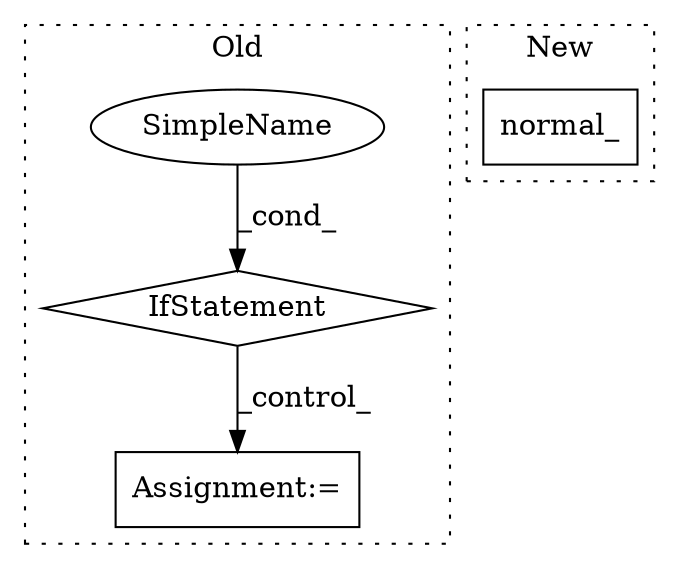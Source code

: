 digraph G {
subgraph cluster0 {
1 [label="IfStatement" a="25" s="2217,2257" l="4,2" shape="diamond"];
3 [label="Assignment:=" a="7" s="2281" l="1" shape="box"];
4 [label="SimpleName" a="42" s="" l="" shape="ellipse"];
label = "Old";
style="dotted";
}
subgraph cluster1 {
2 [label="normal_" a="32" s="2357" l="9" shape="box"];
label = "New";
style="dotted";
}
1 -> 3 [label="_control_"];
4 -> 1 [label="_cond_"];
}